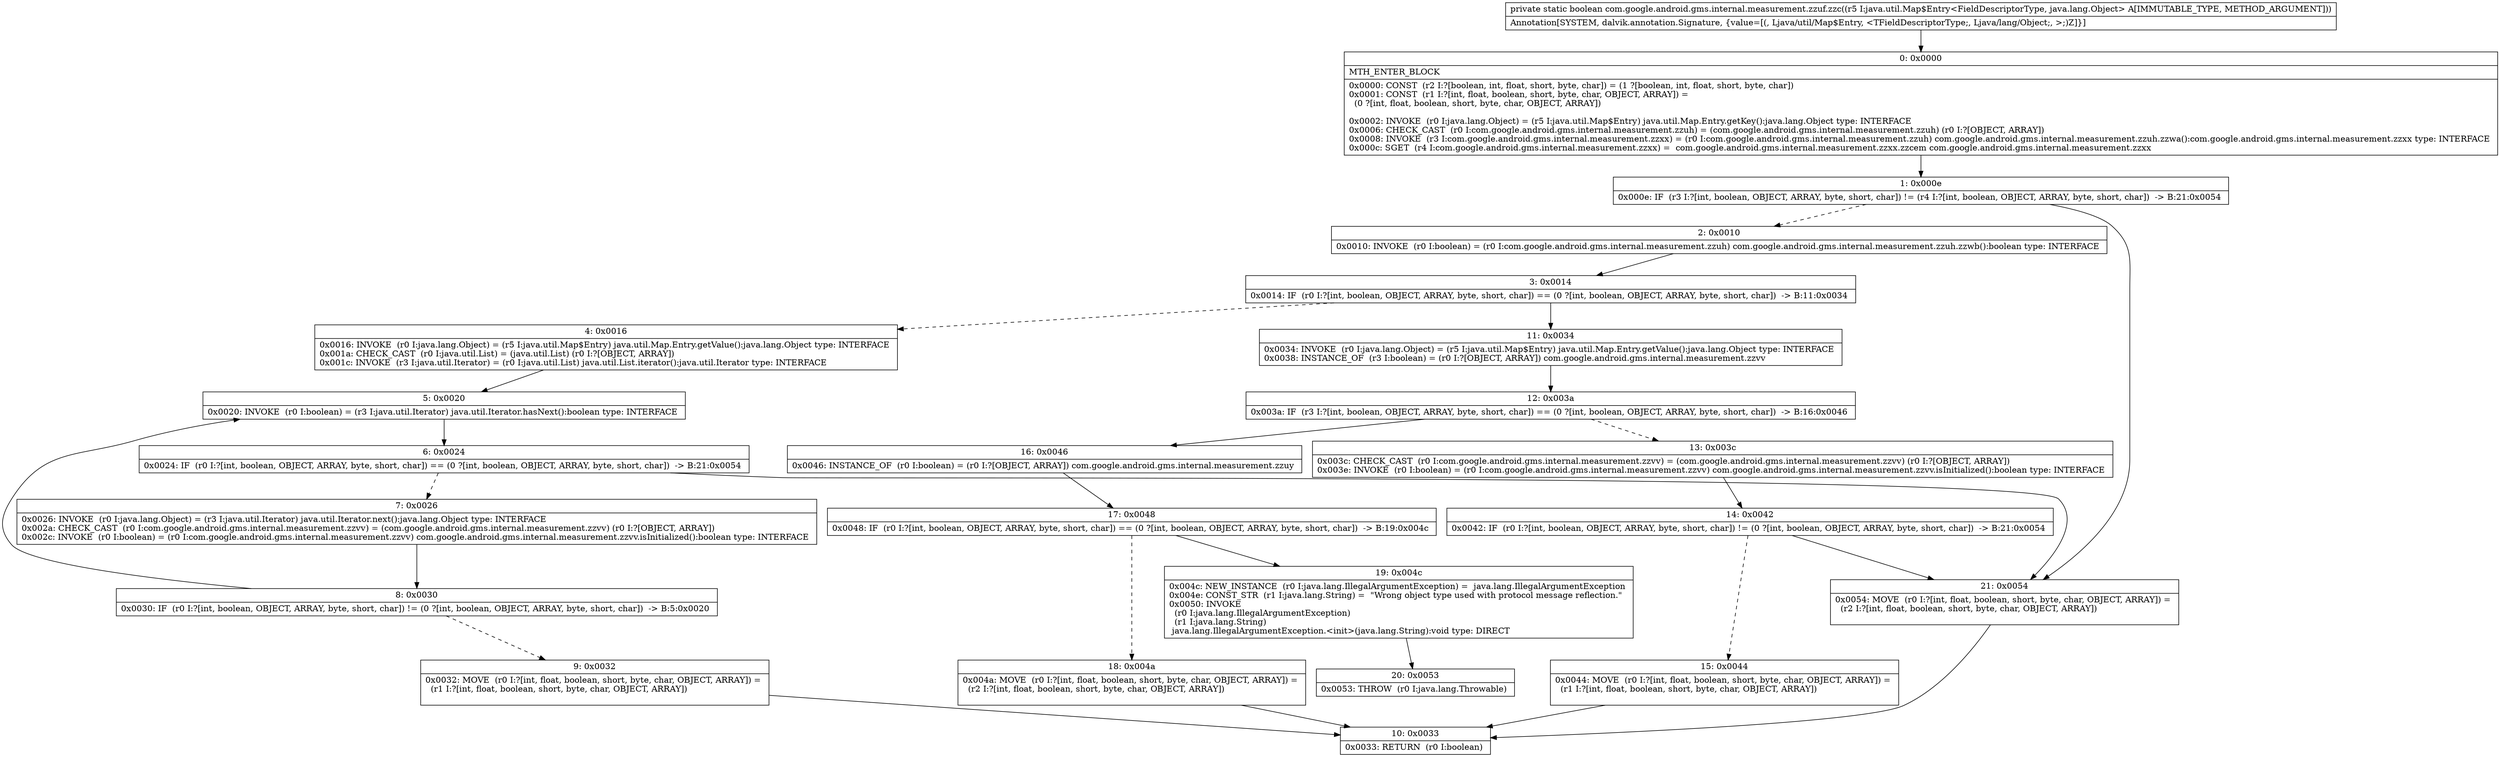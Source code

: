 digraph "CFG forcom.google.android.gms.internal.measurement.zzuf.zzc(Ljava\/util\/Map$Entry;)Z" {
Node_0 [shape=record,label="{0\:\ 0x0000|MTH_ENTER_BLOCK\l|0x0000: CONST  (r2 I:?[boolean, int, float, short, byte, char]) = (1 ?[boolean, int, float, short, byte, char]) \l0x0001: CONST  (r1 I:?[int, float, boolean, short, byte, char, OBJECT, ARRAY]) = \l  (0 ?[int, float, boolean, short, byte, char, OBJECT, ARRAY])\l \l0x0002: INVOKE  (r0 I:java.lang.Object) = (r5 I:java.util.Map$Entry) java.util.Map.Entry.getKey():java.lang.Object type: INTERFACE \l0x0006: CHECK_CAST  (r0 I:com.google.android.gms.internal.measurement.zzuh) = (com.google.android.gms.internal.measurement.zzuh) (r0 I:?[OBJECT, ARRAY]) \l0x0008: INVOKE  (r3 I:com.google.android.gms.internal.measurement.zzxx) = (r0 I:com.google.android.gms.internal.measurement.zzuh) com.google.android.gms.internal.measurement.zzuh.zzwa():com.google.android.gms.internal.measurement.zzxx type: INTERFACE \l0x000c: SGET  (r4 I:com.google.android.gms.internal.measurement.zzxx) =  com.google.android.gms.internal.measurement.zzxx.zzcem com.google.android.gms.internal.measurement.zzxx \l}"];
Node_1 [shape=record,label="{1\:\ 0x000e|0x000e: IF  (r3 I:?[int, boolean, OBJECT, ARRAY, byte, short, char]) != (r4 I:?[int, boolean, OBJECT, ARRAY, byte, short, char])  \-\> B:21:0x0054 \l}"];
Node_2 [shape=record,label="{2\:\ 0x0010|0x0010: INVOKE  (r0 I:boolean) = (r0 I:com.google.android.gms.internal.measurement.zzuh) com.google.android.gms.internal.measurement.zzuh.zzwb():boolean type: INTERFACE \l}"];
Node_3 [shape=record,label="{3\:\ 0x0014|0x0014: IF  (r0 I:?[int, boolean, OBJECT, ARRAY, byte, short, char]) == (0 ?[int, boolean, OBJECT, ARRAY, byte, short, char])  \-\> B:11:0x0034 \l}"];
Node_4 [shape=record,label="{4\:\ 0x0016|0x0016: INVOKE  (r0 I:java.lang.Object) = (r5 I:java.util.Map$Entry) java.util.Map.Entry.getValue():java.lang.Object type: INTERFACE \l0x001a: CHECK_CAST  (r0 I:java.util.List) = (java.util.List) (r0 I:?[OBJECT, ARRAY]) \l0x001c: INVOKE  (r3 I:java.util.Iterator) = (r0 I:java.util.List) java.util.List.iterator():java.util.Iterator type: INTERFACE \l}"];
Node_5 [shape=record,label="{5\:\ 0x0020|0x0020: INVOKE  (r0 I:boolean) = (r3 I:java.util.Iterator) java.util.Iterator.hasNext():boolean type: INTERFACE \l}"];
Node_6 [shape=record,label="{6\:\ 0x0024|0x0024: IF  (r0 I:?[int, boolean, OBJECT, ARRAY, byte, short, char]) == (0 ?[int, boolean, OBJECT, ARRAY, byte, short, char])  \-\> B:21:0x0054 \l}"];
Node_7 [shape=record,label="{7\:\ 0x0026|0x0026: INVOKE  (r0 I:java.lang.Object) = (r3 I:java.util.Iterator) java.util.Iterator.next():java.lang.Object type: INTERFACE \l0x002a: CHECK_CAST  (r0 I:com.google.android.gms.internal.measurement.zzvv) = (com.google.android.gms.internal.measurement.zzvv) (r0 I:?[OBJECT, ARRAY]) \l0x002c: INVOKE  (r0 I:boolean) = (r0 I:com.google.android.gms.internal.measurement.zzvv) com.google.android.gms.internal.measurement.zzvv.isInitialized():boolean type: INTERFACE \l}"];
Node_8 [shape=record,label="{8\:\ 0x0030|0x0030: IF  (r0 I:?[int, boolean, OBJECT, ARRAY, byte, short, char]) != (0 ?[int, boolean, OBJECT, ARRAY, byte, short, char])  \-\> B:5:0x0020 \l}"];
Node_9 [shape=record,label="{9\:\ 0x0032|0x0032: MOVE  (r0 I:?[int, float, boolean, short, byte, char, OBJECT, ARRAY]) = \l  (r1 I:?[int, float, boolean, short, byte, char, OBJECT, ARRAY])\l \l}"];
Node_10 [shape=record,label="{10\:\ 0x0033|0x0033: RETURN  (r0 I:boolean) \l}"];
Node_11 [shape=record,label="{11\:\ 0x0034|0x0034: INVOKE  (r0 I:java.lang.Object) = (r5 I:java.util.Map$Entry) java.util.Map.Entry.getValue():java.lang.Object type: INTERFACE \l0x0038: INSTANCE_OF  (r3 I:boolean) = (r0 I:?[OBJECT, ARRAY]) com.google.android.gms.internal.measurement.zzvv \l}"];
Node_12 [shape=record,label="{12\:\ 0x003a|0x003a: IF  (r3 I:?[int, boolean, OBJECT, ARRAY, byte, short, char]) == (0 ?[int, boolean, OBJECT, ARRAY, byte, short, char])  \-\> B:16:0x0046 \l}"];
Node_13 [shape=record,label="{13\:\ 0x003c|0x003c: CHECK_CAST  (r0 I:com.google.android.gms.internal.measurement.zzvv) = (com.google.android.gms.internal.measurement.zzvv) (r0 I:?[OBJECT, ARRAY]) \l0x003e: INVOKE  (r0 I:boolean) = (r0 I:com.google.android.gms.internal.measurement.zzvv) com.google.android.gms.internal.measurement.zzvv.isInitialized():boolean type: INTERFACE \l}"];
Node_14 [shape=record,label="{14\:\ 0x0042|0x0042: IF  (r0 I:?[int, boolean, OBJECT, ARRAY, byte, short, char]) != (0 ?[int, boolean, OBJECT, ARRAY, byte, short, char])  \-\> B:21:0x0054 \l}"];
Node_15 [shape=record,label="{15\:\ 0x0044|0x0044: MOVE  (r0 I:?[int, float, boolean, short, byte, char, OBJECT, ARRAY]) = \l  (r1 I:?[int, float, boolean, short, byte, char, OBJECT, ARRAY])\l \l}"];
Node_16 [shape=record,label="{16\:\ 0x0046|0x0046: INSTANCE_OF  (r0 I:boolean) = (r0 I:?[OBJECT, ARRAY]) com.google.android.gms.internal.measurement.zzuy \l}"];
Node_17 [shape=record,label="{17\:\ 0x0048|0x0048: IF  (r0 I:?[int, boolean, OBJECT, ARRAY, byte, short, char]) == (0 ?[int, boolean, OBJECT, ARRAY, byte, short, char])  \-\> B:19:0x004c \l}"];
Node_18 [shape=record,label="{18\:\ 0x004a|0x004a: MOVE  (r0 I:?[int, float, boolean, short, byte, char, OBJECT, ARRAY]) = \l  (r2 I:?[int, float, boolean, short, byte, char, OBJECT, ARRAY])\l \l}"];
Node_19 [shape=record,label="{19\:\ 0x004c|0x004c: NEW_INSTANCE  (r0 I:java.lang.IllegalArgumentException) =  java.lang.IllegalArgumentException \l0x004e: CONST_STR  (r1 I:java.lang.String) =  \"Wrong object type used with protocol message reflection.\" \l0x0050: INVOKE  \l  (r0 I:java.lang.IllegalArgumentException)\l  (r1 I:java.lang.String)\l java.lang.IllegalArgumentException.\<init\>(java.lang.String):void type: DIRECT \l}"];
Node_20 [shape=record,label="{20\:\ 0x0053|0x0053: THROW  (r0 I:java.lang.Throwable) \l}"];
Node_21 [shape=record,label="{21\:\ 0x0054|0x0054: MOVE  (r0 I:?[int, float, boolean, short, byte, char, OBJECT, ARRAY]) = \l  (r2 I:?[int, float, boolean, short, byte, char, OBJECT, ARRAY])\l \l}"];
MethodNode[shape=record,label="{private static boolean com.google.android.gms.internal.measurement.zzuf.zzc((r5 I:java.util.Map$Entry\<FieldDescriptorType, java.lang.Object\> A[IMMUTABLE_TYPE, METHOD_ARGUMENT]))  | Annotation[SYSTEM, dalvik.annotation.Signature, \{value=[(, Ljava\/util\/Map$Entry, \<TFieldDescriptorType;, Ljava\/lang\/Object;, \>;)Z]\}]\l}"];
MethodNode -> Node_0;
Node_0 -> Node_1;
Node_1 -> Node_2[style=dashed];
Node_1 -> Node_21;
Node_2 -> Node_3;
Node_3 -> Node_4[style=dashed];
Node_3 -> Node_11;
Node_4 -> Node_5;
Node_5 -> Node_6;
Node_6 -> Node_7[style=dashed];
Node_6 -> Node_21;
Node_7 -> Node_8;
Node_8 -> Node_5;
Node_8 -> Node_9[style=dashed];
Node_9 -> Node_10;
Node_11 -> Node_12;
Node_12 -> Node_13[style=dashed];
Node_12 -> Node_16;
Node_13 -> Node_14;
Node_14 -> Node_15[style=dashed];
Node_14 -> Node_21;
Node_15 -> Node_10;
Node_16 -> Node_17;
Node_17 -> Node_18[style=dashed];
Node_17 -> Node_19;
Node_18 -> Node_10;
Node_19 -> Node_20;
Node_21 -> Node_10;
}

